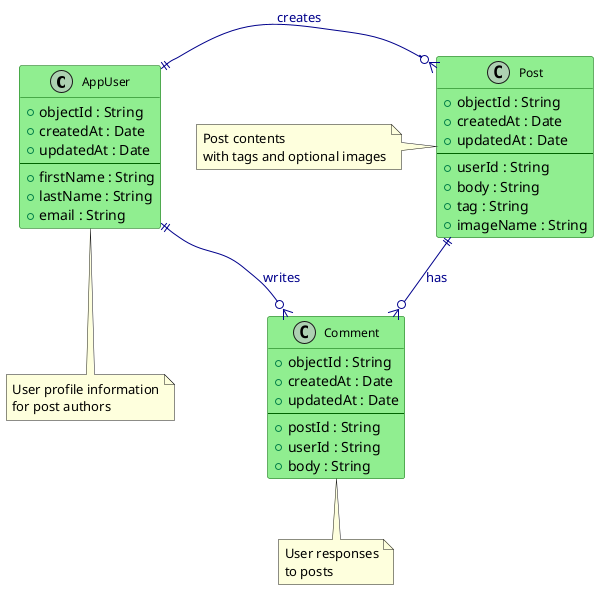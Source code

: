@startuml PostStream_F4_UML
!define RECTANGLE class

skinparam class {
    BackgroundColor LightGreen
    BorderColor DarkGreen
    FontColor Black
    FontSize 12
}

skinparam arrow {
    Color DarkBlue
    FontColor DarkBlue
}

' 2x2 Grid Layout
class AppUser {
    +objectId : String
    +createdAt : Date
    +updatedAt : Date
    --
    +firstName : String
    +lastName : String
    +email : String
}

class Post {
    +objectId : String
    +createdAt : Date
    +updatedAt : Date
    --
    +userId : String
    +body : String
    +tag : String
    +imageName : String
}

class Comment {
    +objectId : String
    +createdAt : Date
    +updatedAt : Date
    --
    +postId : String
    +userId : String
    +body : String
}

' Empty space for 2x2 grid balance
class " " as Empty {
}

' Layout positioning for 2x2 grid
AppUser -[hidden]right- Post
Comment -[hidden]right- Empty
AppUser -[hidden]down- Comment
Post -[hidden]down- Empty

' Hide the empty class
hide Empty

' Relationships
AppUser ||--o{ Post : "creates"
AppUser ||--o{ Comment : "writes"
Post ||--o{ Comment : "has"

note bottom of AppUser : User profile information\nfor post authors
note left of Post : Post contents \nwith tags and optional images
note bottom of Comment : User responses\nto posts

@enduml